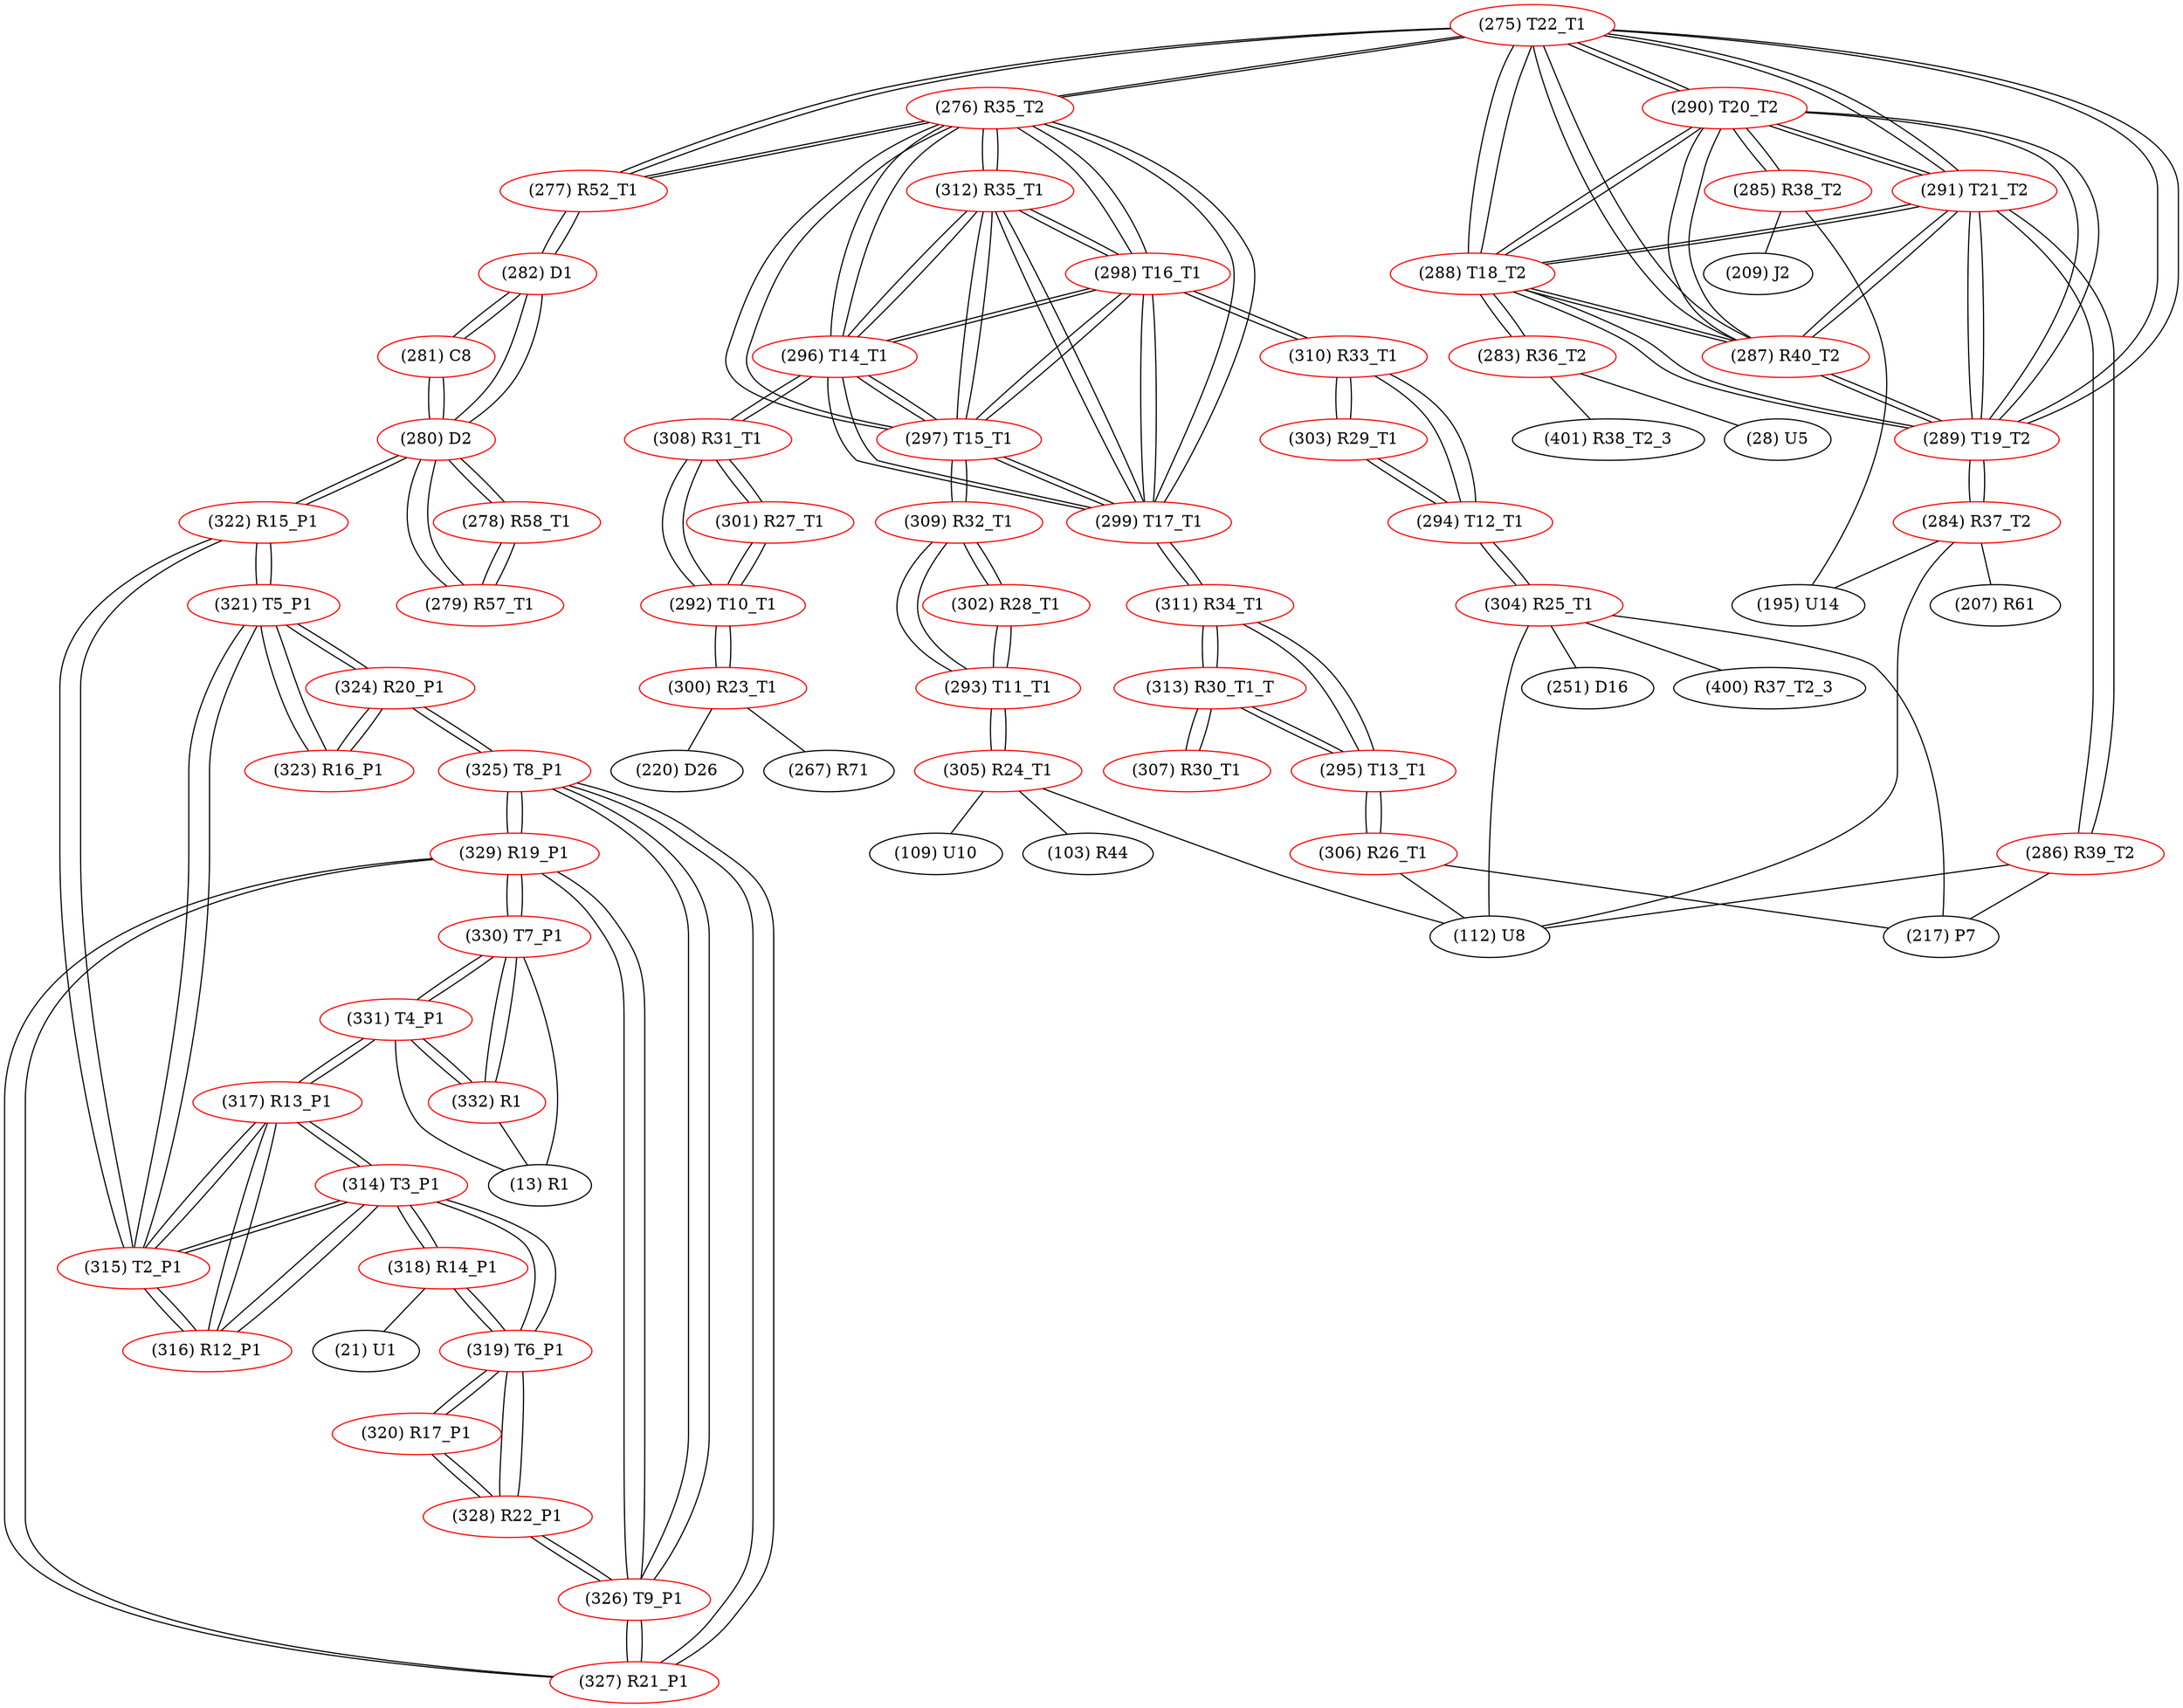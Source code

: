 graph {
	275 [label="(275) T22_T1" color=red]
	276 [label="(276) R35_T2"]
	277 [label="(277) R52_T1"]
	290 [label="(290) T20_T2"]
	291 [label="(291) T21_T2"]
	289 [label="(289) T19_T2"]
	287 [label="(287) R40_T2"]
	288 [label="(288) T18_T2"]
	276 [label="(276) R35_T2" color=red]
	277 [label="(277) R52_T1"]
	275 [label="(275) T22_T1"]
	296 [label="(296) T14_T1"]
	297 [label="(297) T15_T1"]
	299 [label="(299) T17_T1"]
	298 [label="(298) T16_T1"]
	312 [label="(312) R35_T1"]
	277 [label="(277) R52_T1" color=red]
	282 [label="(282) D1"]
	276 [label="(276) R35_T2"]
	275 [label="(275) T22_T1"]
	278 [label="(278) R58_T1" color=red]
	279 [label="(279) R57_T1"]
	280 [label="(280) D2"]
	279 [label="(279) R57_T1" color=red]
	280 [label="(280) D2"]
	278 [label="(278) R58_T1"]
	280 [label="(280) D2" color=red]
	282 [label="(282) D1"]
	281 [label="(281) C8"]
	279 [label="(279) R57_T1"]
	278 [label="(278) R58_T1"]
	322 [label="(322) R15_P1"]
	281 [label="(281) C8" color=red]
	282 [label="(282) D1"]
	280 [label="(280) D2"]
	282 [label="(282) D1" color=red]
	280 [label="(280) D2"]
	281 [label="(281) C8"]
	277 [label="(277) R52_T1"]
	283 [label="(283) R36_T2" color=red]
	28 [label="(28) U5"]
	401 [label="(401) R38_T2_3"]
	288 [label="(288) T18_T2"]
	284 [label="(284) R37_T2" color=red]
	112 [label="(112) U8"]
	207 [label="(207) R61"]
	195 [label="(195) U14"]
	289 [label="(289) T19_T2"]
	285 [label="(285) R38_T2" color=red]
	209 [label="(209) J2"]
	195 [label="(195) U14"]
	290 [label="(290) T20_T2"]
	286 [label="(286) R39_T2" color=red]
	217 [label="(217) P7"]
	112 [label="(112) U8"]
	291 [label="(291) T21_T2"]
	287 [label="(287) R40_T2" color=red]
	290 [label="(290) T20_T2"]
	291 [label="(291) T21_T2"]
	289 [label="(289) T19_T2"]
	275 [label="(275) T22_T1"]
	288 [label="(288) T18_T2"]
	288 [label="(288) T18_T2" color=red]
	290 [label="(290) T20_T2"]
	291 [label="(291) T21_T2"]
	289 [label="(289) T19_T2"]
	287 [label="(287) R40_T2"]
	275 [label="(275) T22_T1"]
	283 [label="(283) R36_T2"]
	289 [label="(289) T19_T2" color=red]
	290 [label="(290) T20_T2"]
	291 [label="(291) T21_T2"]
	287 [label="(287) R40_T2"]
	275 [label="(275) T22_T1"]
	288 [label="(288) T18_T2"]
	284 [label="(284) R37_T2"]
	290 [label="(290) T20_T2" color=red]
	291 [label="(291) T21_T2"]
	289 [label="(289) T19_T2"]
	287 [label="(287) R40_T2"]
	275 [label="(275) T22_T1"]
	288 [label="(288) T18_T2"]
	285 [label="(285) R38_T2"]
	291 [label="(291) T21_T2" color=red]
	290 [label="(290) T20_T2"]
	289 [label="(289) T19_T2"]
	287 [label="(287) R40_T2"]
	275 [label="(275) T22_T1"]
	288 [label="(288) T18_T2"]
	286 [label="(286) R39_T2"]
	292 [label="(292) T10_T1" color=red]
	300 [label="(300) R23_T1"]
	308 [label="(308) R31_T1"]
	301 [label="(301) R27_T1"]
	293 [label="(293) T11_T1" color=red]
	305 [label="(305) R24_T1"]
	309 [label="(309) R32_T1"]
	302 [label="(302) R28_T1"]
	294 [label="(294) T12_T1" color=red]
	310 [label="(310) R33_T1"]
	303 [label="(303) R29_T1"]
	304 [label="(304) R25_T1"]
	295 [label="(295) T13_T1" color=red]
	311 [label="(311) R34_T1"]
	313 [label="(313) R30_T1_T"]
	306 [label="(306) R26_T1"]
	296 [label="(296) T14_T1" color=red]
	297 [label="(297) T15_T1"]
	299 [label="(299) T17_T1"]
	298 [label="(298) T16_T1"]
	312 [label="(312) R35_T1"]
	276 [label="(276) R35_T2"]
	308 [label="(308) R31_T1"]
	297 [label="(297) T15_T1" color=red]
	296 [label="(296) T14_T1"]
	299 [label="(299) T17_T1"]
	298 [label="(298) T16_T1"]
	312 [label="(312) R35_T1"]
	276 [label="(276) R35_T2"]
	309 [label="(309) R32_T1"]
	298 [label="(298) T16_T1" color=red]
	296 [label="(296) T14_T1"]
	297 [label="(297) T15_T1"]
	299 [label="(299) T17_T1"]
	312 [label="(312) R35_T1"]
	276 [label="(276) R35_T2"]
	310 [label="(310) R33_T1"]
	299 [label="(299) T17_T1" color=red]
	296 [label="(296) T14_T1"]
	297 [label="(297) T15_T1"]
	298 [label="(298) T16_T1"]
	312 [label="(312) R35_T1"]
	276 [label="(276) R35_T2"]
	311 [label="(311) R34_T1"]
	300 [label="(300) R23_T1" color=red]
	267 [label="(267) R71"]
	220 [label="(220) D26"]
	292 [label="(292) T10_T1"]
	301 [label="(301) R27_T1" color=red]
	308 [label="(308) R31_T1"]
	292 [label="(292) T10_T1"]
	302 [label="(302) R28_T1" color=red]
	309 [label="(309) R32_T1"]
	293 [label="(293) T11_T1"]
	303 [label="(303) R29_T1" color=red]
	310 [label="(310) R33_T1"]
	294 [label="(294) T12_T1"]
	304 [label="(304) R25_T1" color=red]
	217 [label="(217) P7"]
	112 [label="(112) U8"]
	251 [label="(251) D16"]
	400 [label="(400) R37_T2_3"]
	294 [label="(294) T12_T1"]
	305 [label="(305) R24_T1" color=red]
	109 [label="(109) U10"]
	103 [label="(103) R44"]
	112 [label="(112) U8"]
	293 [label="(293) T11_T1"]
	306 [label="(306) R26_T1" color=red]
	217 [label="(217) P7"]
	112 [label="(112) U8"]
	295 [label="(295) T13_T1"]
	307 [label="(307) R30_T1" color=red]
	313 [label="(313) R30_T1_T"]
	308 [label="(308) R31_T1" color=red]
	301 [label="(301) R27_T1"]
	292 [label="(292) T10_T1"]
	296 [label="(296) T14_T1"]
	309 [label="(309) R32_T1" color=red]
	297 [label="(297) T15_T1"]
	293 [label="(293) T11_T1"]
	302 [label="(302) R28_T1"]
	310 [label="(310) R33_T1" color=red]
	298 [label="(298) T16_T1"]
	303 [label="(303) R29_T1"]
	294 [label="(294) T12_T1"]
	311 [label="(311) R34_T1" color=red]
	299 [label="(299) T17_T1"]
	295 [label="(295) T13_T1"]
	313 [label="(313) R30_T1_T"]
	312 [label="(312) R35_T1" color=red]
	296 [label="(296) T14_T1"]
	297 [label="(297) T15_T1"]
	299 [label="(299) T17_T1"]
	298 [label="(298) T16_T1"]
	276 [label="(276) R35_T2"]
	313 [label="(313) R30_T1_T" color=red]
	295 [label="(295) T13_T1"]
	311 [label="(311) R34_T1"]
	307 [label="(307) R30_T1"]
	314 [label="(314) T3_P1" color=red]
	318 [label="(318) R14_P1"]
	319 [label="(319) T6_P1"]
	317 [label="(317) R13_P1"]
	316 [label="(316) R12_P1"]
	315 [label="(315) T2_P1"]
	315 [label="(315) T2_P1" color=red]
	317 [label="(317) R13_P1"]
	314 [label="(314) T3_P1"]
	316 [label="(316) R12_P1"]
	321 [label="(321) T5_P1"]
	322 [label="(322) R15_P1"]
	316 [label="(316) R12_P1" color=red]
	317 [label="(317) R13_P1"]
	314 [label="(314) T3_P1"]
	315 [label="(315) T2_P1"]
	317 [label="(317) R13_P1" color=red]
	331 [label="(331) T4_P1"]
	314 [label="(314) T3_P1"]
	316 [label="(316) R12_P1"]
	315 [label="(315) T2_P1"]
	318 [label="(318) R14_P1" color=red]
	21 [label="(21) U1"]
	314 [label="(314) T3_P1"]
	319 [label="(319) T6_P1"]
	319 [label="(319) T6_P1" color=red]
	318 [label="(318) R14_P1"]
	314 [label="(314) T3_P1"]
	328 [label="(328) R22_P1"]
	320 [label="(320) R17_P1"]
	320 [label="(320) R17_P1" color=red]
	328 [label="(328) R22_P1"]
	319 [label="(319) T6_P1"]
	321 [label="(321) T5_P1" color=red]
	315 [label="(315) T2_P1"]
	322 [label="(322) R15_P1"]
	323 [label="(323) R16_P1"]
	324 [label="(324) R20_P1"]
	322 [label="(322) R15_P1" color=red]
	280 [label="(280) D2"]
	315 [label="(315) T2_P1"]
	321 [label="(321) T5_P1"]
	323 [label="(323) R16_P1" color=red]
	321 [label="(321) T5_P1"]
	324 [label="(324) R20_P1"]
	324 [label="(324) R20_P1" color=red]
	325 [label="(325) T8_P1"]
	323 [label="(323) R16_P1"]
	321 [label="(321) T5_P1"]
	325 [label="(325) T8_P1" color=red]
	326 [label="(326) T9_P1"]
	327 [label="(327) R21_P1"]
	329 [label="(329) R19_P1"]
	324 [label="(324) R20_P1"]
	326 [label="(326) T9_P1" color=red]
	328 [label="(328) R22_P1"]
	327 [label="(327) R21_P1"]
	325 [label="(325) T8_P1"]
	329 [label="(329) R19_P1"]
	327 [label="(327) R21_P1" color=red]
	326 [label="(326) T9_P1"]
	325 [label="(325) T8_P1"]
	329 [label="(329) R19_P1"]
	328 [label="(328) R22_P1" color=red]
	326 [label="(326) T9_P1"]
	319 [label="(319) T6_P1"]
	320 [label="(320) R17_P1"]
	329 [label="(329) R19_P1" color=red]
	326 [label="(326) T9_P1"]
	327 [label="(327) R21_P1"]
	325 [label="(325) T8_P1"]
	330 [label="(330) T7_P1"]
	330 [label="(330) T7_P1" color=red]
	332 [label="(332) R1"]
	331 [label="(331) T4_P1"]
	13 [label="(13) R1"]
	329 [label="(329) R19_P1"]
	331 [label="(331) T4_P1" color=red]
	317 [label="(317) R13_P1"]
	332 [label="(332) R1"]
	330 [label="(330) T7_P1"]
	13 [label="(13) R1"]
	332 [label="(332) R1" color=red]
	331 [label="(331) T4_P1"]
	330 [label="(330) T7_P1"]
	13 [label="(13) R1"]
	275 -- 276
	275 -- 277
	275 -- 290
	275 -- 291
	275 -- 289
	275 -- 287
	275 -- 288
	276 -- 277
	276 -- 275
	276 -- 296
	276 -- 297
	276 -- 299
	276 -- 298
	276 -- 312
	277 -- 282
	277 -- 276
	277 -- 275
	278 -- 279
	278 -- 280
	279 -- 280
	279 -- 278
	280 -- 282
	280 -- 281
	280 -- 279
	280 -- 278
	280 -- 322
	281 -- 282
	281 -- 280
	282 -- 280
	282 -- 281
	282 -- 277
	283 -- 28
	283 -- 401
	283 -- 288
	284 -- 112
	284 -- 207
	284 -- 195
	284 -- 289
	285 -- 209
	285 -- 195
	285 -- 290
	286 -- 217
	286 -- 112
	286 -- 291
	287 -- 290
	287 -- 291
	287 -- 289
	287 -- 275
	287 -- 288
	288 -- 290
	288 -- 291
	288 -- 289
	288 -- 287
	288 -- 275
	288 -- 283
	289 -- 290
	289 -- 291
	289 -- 287
	289 -- 275
	289 -- 288
	289 -- 284
	290 -- 291
	290 -- 289
	290 -- 287
	290 -- 275
	290 -- 288
	290 -- 285
	291 -- 290
	291 -- 289
	291 -- 287
	291 -- 275
	291 -- 288
	291 -- 286
	292 -- 300
	292 -- 308
	292 -- 301
	293 -- 305
	293 -- 309
	293 -- 302
	294 -- 310
	294 -- 303
	294 -- 304
	295 -- 311
	295 -- 313
	295 -- 306
	296 -- 297
	296 -- 299
	296 -- 298
	296 -- 312
	296 -- 276
	296 -- 308
	297 -- 296
	297 -- 299
	297 -- 298
	297 -- 312
	297 -- 276
	297 -- 309
	298 -- 296
	298 -- 297
	298 -- 299
	298 -- 312
	298 -- 276
	298 -- 310
	299 -- 296
	299 -- 297
	299 -- 298
	299 -- 312
	299 -- 276
	299 -- 311
	300 -- 267
	300 -- 220
	300 -- 292
	301 -- 308
	301 -- 292
	302 -- 309
	302 -- 293
	303 -- 310
	303 -- 294
	304 -- 217
	304 -- 112
	304 -- 251
	304 -- 400
	304 -- 294
	305 -- 109
	305 -- 103
	305 -- 112
	305 -- 293
	306 -- 217
	306 -- 112
	306 -- 295
	307 -- 313
	308 -- 301
	308 -- 292
	308 -- 296
	309 -- 297
	309 -- 293
	309 -- 302
	310 -- 298
	310 -- 303
	310 -- 294
	311 -- 299
	311 -- 295
	311 -- 313
	312 -- 296
	312 -- 297
	312 -- 299
	312 -- 298
	312 -- 276
	313 -- 295
	313 -- 311
	313 -- 307
	314 -- 318
	314 -- 319
	314 -- 317
	314 -- 316
	314 -- 315
	315 -- 317
	315 -- 314
	315 -- 316
	315 -- 321
	315 -- 322
	316 -- 317
	316 -- 314
	316 -- 315
	317 -- 331
	317 -- 314
	317 -- 316
	317 -- 315
	318 -- 21
	318 -- 314
	318 -- 319
	319 -- 318
	319 -- 314
	319 -- 328
	319 -- 320
	320 -- 328
	320 -- 319
	321 -- 315
	321 -- 322
	321 -- 323
	321 -- 324
	322 -- 280
	322 -- 315
	322 -- 321
	323 -- 321
	323 -- 324
	324 -- 325
	324 -- 323
	324 -- 321
	325 -- 326
	325 -- 327
	325 -- 329
	325 -- 324
	326 -- 328
	326 -- 327
	326 -- 325
	326 -- 329
	327 -- 326
	327 -- 325
	327 -- 329
	328 -- 326
	328 -- 319
	328 -- 320
	329 -- 326
	329 -- 327
	329 -- 325
	329 -- 330
	330 -- 332
	330 -- 331
	330 -- 13
	330 -- 329
	331 -- 317
	331 -- 332
	331 -- 330
	331 -- 13
	332 -- 331
	332 -- 330
	332 -- 13
}